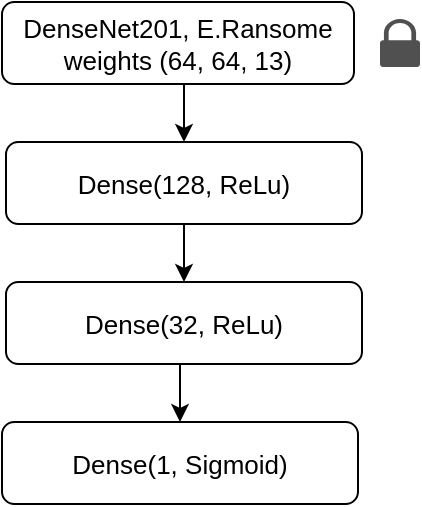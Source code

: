 <mxfile version="14.5.10" type="device"><diagram id="pZbUhjJGhv62TOarqVeo" name="Page-1"><mxGraphModel dx="942" dy="582" grid="0" gridSize="10" guides="1" tooltips="1" connect="1" arrows="1" fold="1" page="1" pageScale="1" pageWidth="827" pageHeight="1169" math="0" shadow="0"><root><mxCell id="0"/><mxCell id="1" parent="0"/><mxCell id="9EtlDMnofiA1QDgE9gHZ-9" style="edgeStyle=orthogonalEdgeStyle;rounded=0;orthogonalLoop=1;jettySize=auto;html=1;exitX=0.5;exitY=1;exitDx=0;exitDy=0;entryX=0.5;entryY=0;entryDx=0;entryDy=0;" parent="1" source="9EtlDMnofiA1QDgE9gHZ-1" target="9EtlDMnofiA1QDgE9gHZ-2" edge="1"><mxGeometry relative="1" as="geometry"/></mxCell><mxCell id="9EtlDMnofiA1QDgE9gHZ-1" value="DenseNet201, E.Ransome weights (64, 64, 13)" style="rounded=1;whiteSpace=wrap;html=1;align=center;fontSize=13;" parent="1" vertex="1"><mxGeometry x="337" y="82" width="176" height="41" as="geometry"/></mxCell><mxCell id="9EtlDMnofiA1QDgE9gHZ-7" style="edgeStyle=orthogonalEdgeStyle;rounded=0;orthogonalLoop=1;jettySize=auto;html=1;" parent="1" source="9EtlDMnofiA1QDgE9gHZ-2" target="9EtlDMnofiA1QDgE9gHZ-3" edge="1"><mxGeometry relative="1" as="geometry"/></mxCell><mxCell id="9EtlDMnofiA1QDgE9gHZ-2" value="&lt;font style=&quot;font-size: 13px&quot;&gt;Dense(128, ReLu)&lt;/font&gt;" style="rounded=1;whiteSpace=wrap;html=1;" parent="1" vertex="1"><mxGeometry x="339" y="152" width="178" height="41" as="geometry"/></mxCell><mxCell id="9EtlDMnofiA1QDgE9gHZ-8" style="edgeStyle=orthogonalEdgeStyle;rounded=0;orthogonalLoop=1;jettySize=auto;html=1;exitX=0.5;exitY=1;exitDx=0;exitDy=0;entryX=0.5;entryY=0;entryDx=0;entryDy=0;" parent="1" source="9EtlDMnofiA1QDgE9gHZ-3" target="9EtlDMnofiA1QDgE9gHZ-4" edge="1"><mxGeometry relative="1" as="geometry"/></mxCell><mxCell id="9EtlDMnofiA1QDgE9gHZ-3" value="&lt;font style=&quot;font-size: 13px&quot;&gt;Dense(32, ReLu)&lt;/font&gt;" style="rounded=1;whiteSpace=wrap;html=1;" parent="1" vertex="1"><mxGeometry x="339" y="222" width="178" height="41" as="geometry"/></mxCell><mxCell id="9EtlDMnofiA1QDgE9gHZ-4" value="&lt;font style=&quot;font-size: 13px&quot;&gt;Dense(1, Sigmoid)&lt;/font&gt;" style="rounded=1;whiteSpace=wrap;html=1;" parent="1" vertex="1"><mxGeometry x="337" y="292" width="178" height="41" as="geometry"/></mxCell><mxCell id="V1mozMoO0K45Rk4UJ3xc-1" value="" style="pointerEvents=1;shadow=0;dashed=0;html=1;strokeColor=none;fillColor=#505050;labelPosition=center;verticalLabelPosition=bottom;verticalAlign=top;outlineConnect=0;align=center;shape=mxgraph.office.security.lock_protected;" vertex="1" parent="1"><mxGeometry x="526" y="90.5" width="20" height="24" as="geometry"/></mxCell></root></mxGraphModel></diagram></mxfile>